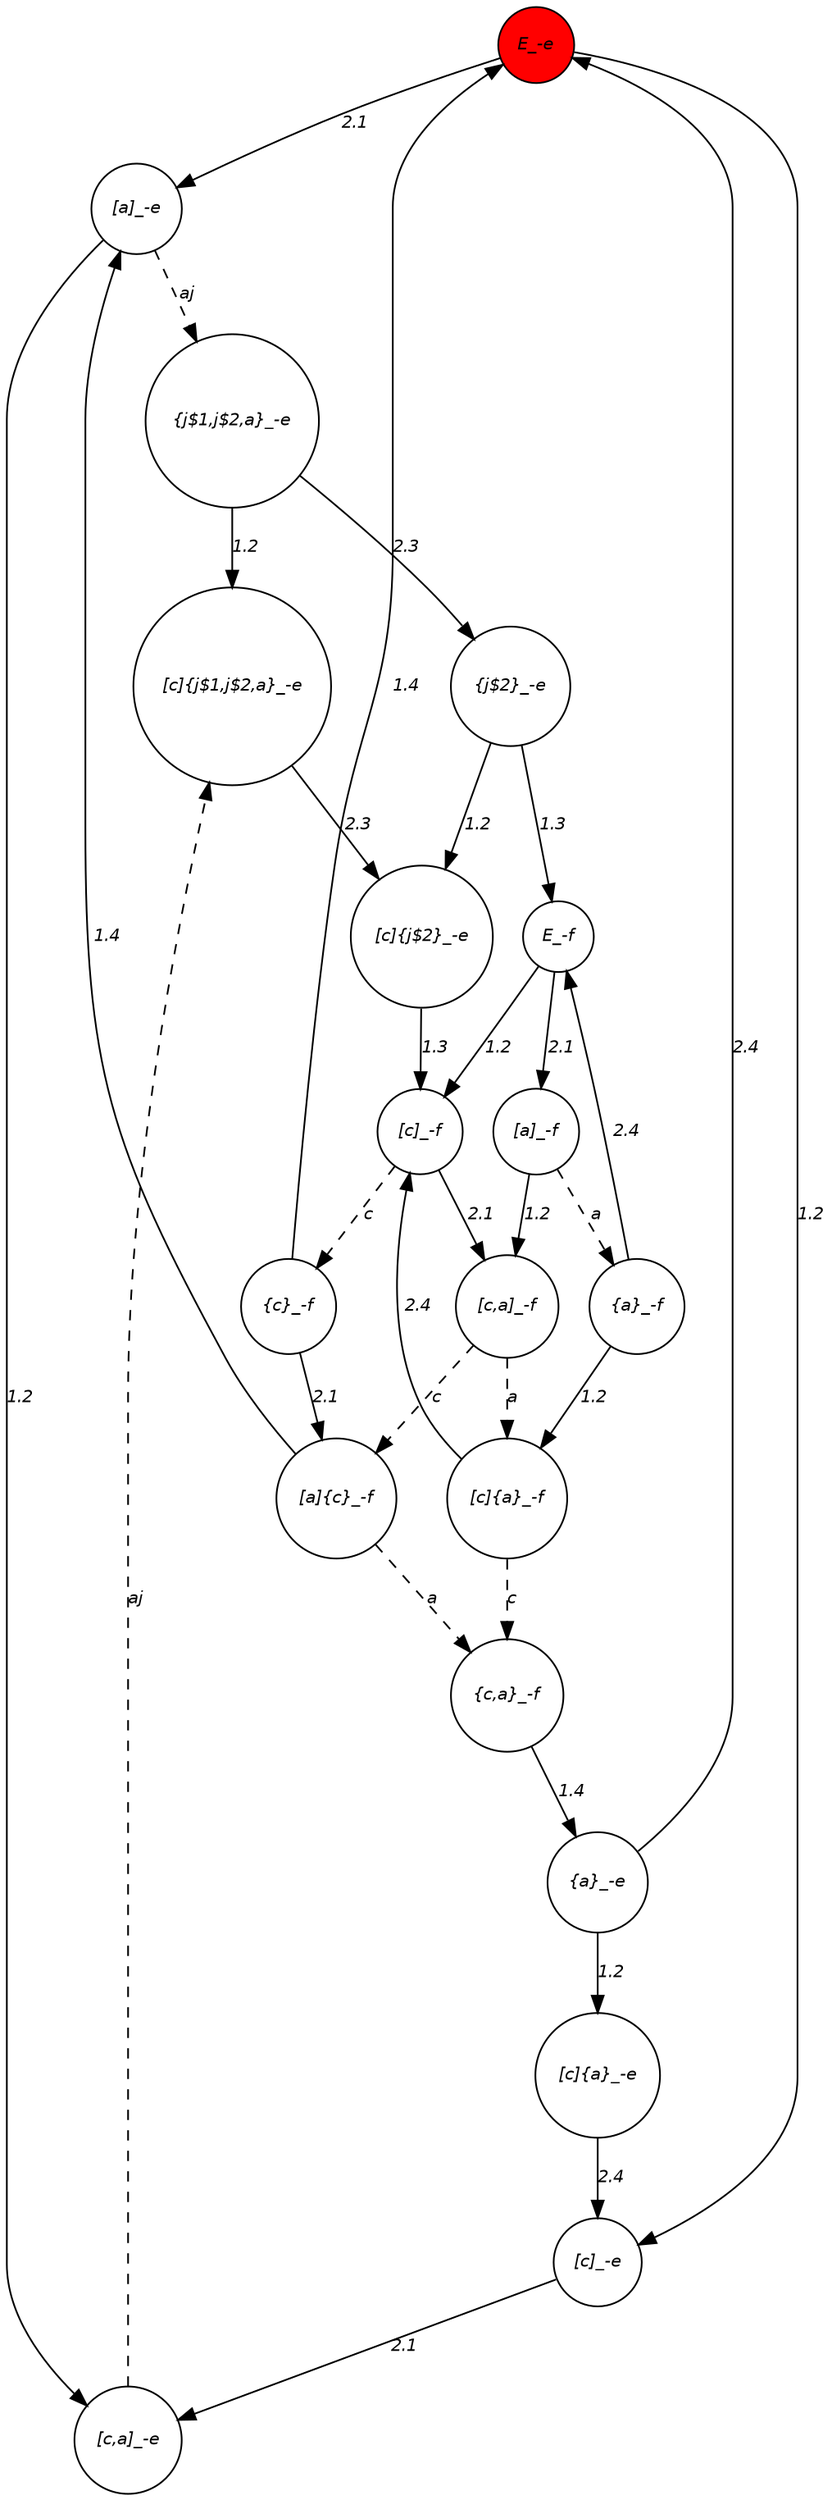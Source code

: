 digraph "imc" { 
graph [	fontname = "Helvetica-Oblique", fontsize = 10]; 
edge [	fontname = "Helvetica-Oblique", fontsize = 10]; 
node [	shape=circle, fontname = "Helvetica-Oblique", fontsize = 10] ; 
"E_-e" [shape=circle, style=filled, fillcolor=green] ; 
"E_-e" [shape=circle, style=filled, fillcolor=red] ; 
"{j$1,j$2,a}_-e" -> "[c]{j$1,j$2,a}_-e" [label = "1.2"] ; 
"[a]{c}_-f" -> "[a]_-e" [label = "1.4"] ; 
"{a}_-e" -> "[c]{a}_-e" [label = "1.2"] ; 
"{c,a}_-f" -> "{a}_-e" [label = "1.4"] ; 
"[c,a]_-f" -> "[c]{a}_-f" [label = "a" style=dashed] ; 
"{a}_-f" -> "[c]{a}_-f" [label = "1.2"] ; 
"[c]{j$1,j$2,a}_-e" -> "[c]{j$2}_-e" [label = "2.3"] ; 
"[c]{a}_-f" -> "[c]_-f" [label = "2.4"] ; 
"E_-e" -> "[c]_-e" [label = "1.2"] ; 
"[c,a]_-f" -> "[a]{c}_-f" [label = "c" style=dashed] ; 
"[a]_-e" -> "{j$1,j$2,a}_-e" [label = "aj" style=dashed] ; 
"[a]_-f" -> "{a}_-f" [label = "a" style=dashed] ; 
"{a}_-f" -> "E_-f" [label = "2.4"] ; 
"[c]{a}_-e" -> "[c]_-e" [label = "2.4"] ; 
"{c}_-f" -> "[a]{c}_-f" [label = "2.1"] ; 
"[c]_-f" -> "{c}_-f" [label = "c" style=dashed] ; 
"[c]_-f" -> "[c,a]_-f" [label = "2.1"] ; 
"{j$2}_-e" -> "E_-f" [label = "1.3"] ; 
"[a]_-e" -> "[c,a]_-e" [label = "1.2"] ; 
"{j$1,j$2,a}_-e" -> "{j$2}_-e" [label = "2.3"] ; 
"E_-e" -> "[a]_-e" [label = "2.1"] ; 
"E_-f" -> "[c]_-f" [label = "1.2"] ; 
"{j$2}_-e" -> "[c]{j$2}_-e" [label = "1.2"] ; 
"[a]_-f" -> "[c,a]_-f" [label = "1.2"] ; 
"{a}_-e" -> "E_-e" [label = "2.4"] ; 
"[c]_-e" -> "[c,a]_-e" [label = "2.1"] ; 
"E_-f" -> "[a]_-f" [label = "2.1"] ; 
"{c}_-f" -> "E_-e" [label = "1.4"] ; 
"[c,a]_-e" -> "[c]{j$1,j$2,a}_-e" [label = "aj" style=dashed] ; 
"[c]{a}_-f" -> "{c,a}_-f" [label = "c" style=dashed] ; 
"[a]{c}_-f" -> "{c,a}_-f" [label = "a" style=dashed] ; 
"[c]{j$2}_-e" -> "[c]_-f" [label = "1.3"] ; 
}